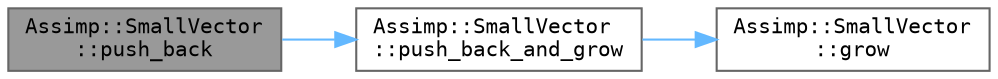 digraph "Assimp::SmallVector::push_back"
{
 // LATEX_PDF_SIZE
  bgcolor="transparent";
  edge [fontname=Terminal,fontsize=10,labelfontname=Helvetica,labelfontsize=10];
  node [fontname=Terminal,fontsize=10,shape=box,height=0.2,width=0.4];
  rankdir="LR";
  Node1 [label="Assimp::SmallVector\l::push_back",height=0.2,width=0.4,color="gray40", fillcolor="grey60", style="filled", fontcolor="black",tooltip="Will push a new item. The capacity will grow in case of a too small capacity."];
  Node1 -> Node2 [color="steelblue1",style="solid"];
  Node2 [label="Assimp::SmallVector\l::push_back_and_grow",height=0.2,width=0.4,color="grey40", fillcolor="white", style="filled",URL="$class_assimp_1_1_small_vector.html#af2061ae69594731a9499bac28b3dcbbb",tooltip=" "];
  Node2 -> Node3 [color="steelblue1",style="solid"];
  Node3 [label="Assimp::SmallVector\l::grow",height=0.2,width=0.4,color="grey40", fillcolor="white", style="filled",URL="$class_assimp_1_1_small_vector.html#ad1c59d5742847b6629e5d96f162f543d",tooltip=" "];
}
